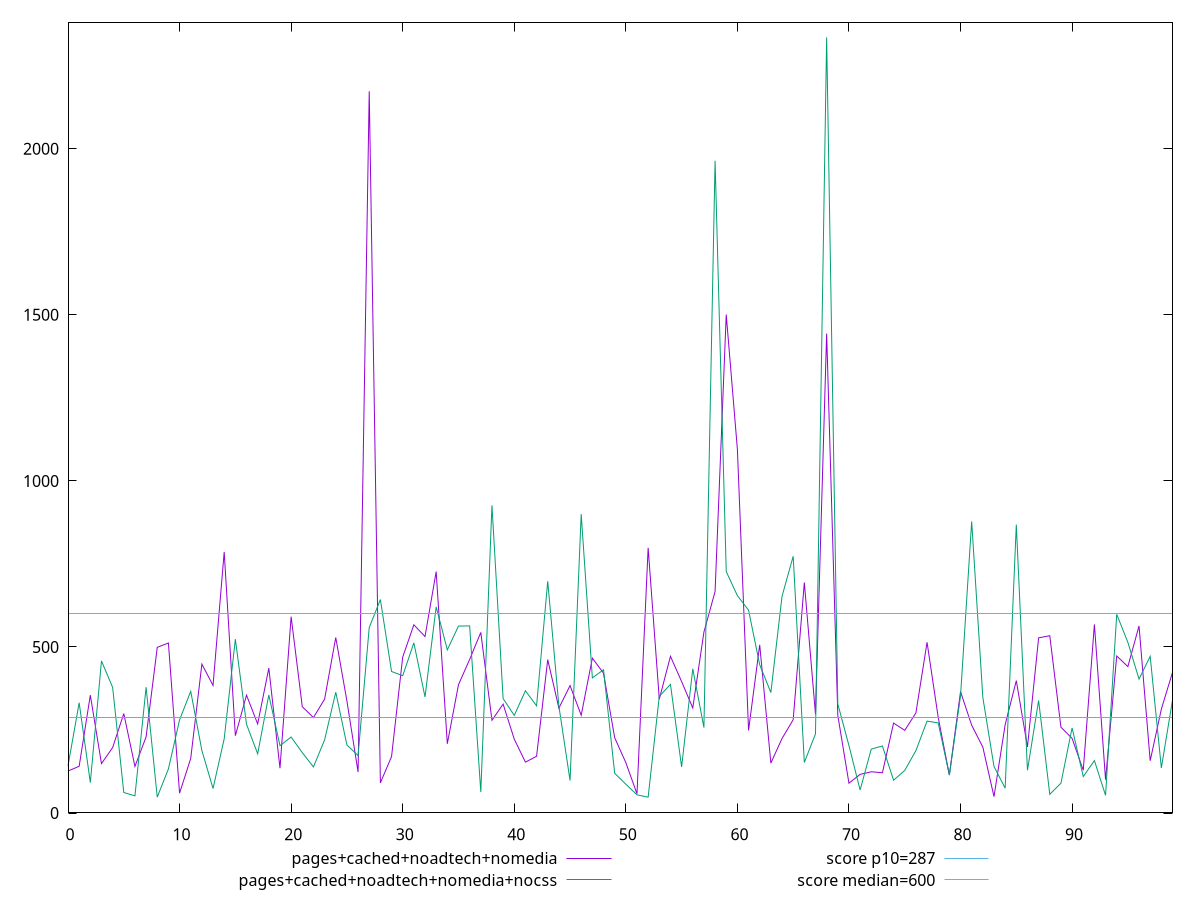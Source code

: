 reset

$pagesCachedNoadtechNomedia <<EOF
0 126.5
1 141
2 354.9999999999998
3 149
4 197.25700000000052
5 299.5
6 140.5
7 229.46299999999974
8 499
9 512
10 60
11 164.5
12 448.5
13 384.16200000000003
14 785.9999999999995
15 233.00000000000023
16 355
17 268.394
18 436.5
19 135
20 591.3360000000002
21 320.2270000000001
22 287.5
23 343.0950000000005
24 528.5
25 337.5
26 123.49999999999977
27 2173.0319999999992
28 91
29 170
30 469.5
31 566.8160000000003
32 531.5
33 727
34 208.70500000000015
35 386.5
36 462.49999999999955
37 543.8685
38 279.5
39 328.15599999999995
40 222.63699999999994
41 153.5
42 171
43 462
44 315.9265000000005
45 383.818
46 294.5
47 466.5
48 421.2189999999998
49 227
50 152
51 58
52 798.5069999999996
53 343
54 472
55 395.9829999999997
56 316.5
57 545.1759999999997
58 666.9580000000003
59 1500.592500000001
60 1094.999999999999
61 248.94899999999961
62 506.5
63 150.5
64 224.5820000000001
65 281
66 694.2009999999984
67 297.5
68 1443.6524999999995
69 294
70 90
71 116.58900000000017
72 124.40899999999988
73 121.5
74 271.0000000000002
75 249
76 301.5
77 514.2440000000001
78 288.0000000000002
79 114.5
80 365.5
81 264.5
82 198.5
83 49.5
84 266
85 398.73400000000015
86 199.07600000000002
87 527.4999999999998
88 534
89 258.5
90 225
91 129
92 568
93 100.5
94 473
95 441
96 563.5
97 157.59000000000015
98 312.80650000000014
99 423.5
EOF

$pagesCachedNoadtechNomediaNocss <<EOF
0 142.00000000000045
1 332.202
2 92
3 458
4 378.4999999999999
5 62
6 52
7 378.93600000000004
8 48
9 133
10 280.5
11 366.5
12 188.5
13 74
14 223.5
15 523.5000000000001
16 267.5
17 178.5
18 355.6585
19 203
20 229
21 182
22 139
23 220.5
24 364
25 205
26 173
27 558.5700000000002
28 642.9279999999998
29 426.299
30 413.5000000000001
31 512.5
32 349.5
33 621
34 491.5
35 563
36 563.5
37 63.5
38 926.5
39 345
40 294
41 368.345
42 323
43 697.9285000000004
44 322
45 98
46 900
47 407
48 431.5
49 120
50 87
51 55
52 48
53 351.5
54 387.44049999999993
55 139
56 434.5
57 257.5
58 1963.7369999999996
59 727
60 654.4999999999999
61 610.9859999999999
62 446.5
63 363
64 652.5000000000001
65 773.1525000000001
66 152.5000000000001
67 238.5
68 2334.86
69 328.5
70 203.17949999999973
71 69.5
72 192.74599999999998
73 202
74 99
75 128.5
76 188
77 276.89700000000005
78 271.5
79 114.5
80 352.5
81 878
82 347.9970000000002
83 140.36700000000008
84 75
85 868.4999999999998
86 129
87 339.11
88 56.5
89 90
90 256.5
91 110
92 158
93 53.5
94 598.5
95 514
96 403.5
97 472
98 136
99 340
EOF

set key outside below
set xrange [0:99]
set yrange [2.2627999999999986:2380.5972]
set trange [2.2627999999999986:2380.5972]
set terminal svg size 640, 520 enhanced background rgb 'white'
set output "report_00013_2021-02-09T12-04-24.940Z/total-blocking-time/comparison/line/3_vs_4.svg"

plot $pagesCachedNoadtechNomedia title "pages+cached+noadtech+nomedia" with line, \
     $pagesCachedNoadtechNomediaNocss title "pages+cached+noadtech+nomedia+nocss" with line, \
     287 title "score p10=287", \
     600 title "score median=600"

reset
